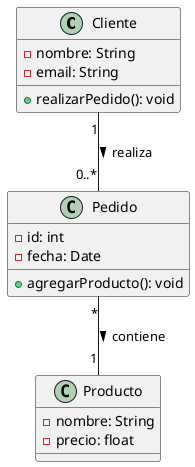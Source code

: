 @startuml Clientes

class Cliente {
    - nombre: String
    - email: String
    + realizarPedido(): void
}

class Pedido {
    - id: int
    - fecha: Date
    + agregarProducto(): void
}

class Producto {
    - nombre: String
    - precio: float
}

Cliente "1" -- "0..*" Pedido : realiza >
Pedido "*" -- "1" Producto : contiene >

@enduml
